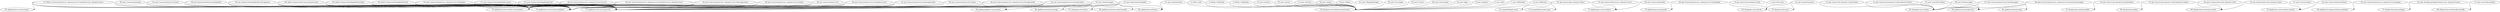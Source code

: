 strict digraph {
  "37: delete /conversations/{cnv_domain}/{cnv}/members/{usr_domain}/{usr}":w
  "3: delete /self":w
  "5: delete /self/email":w
  "4: delete /self/phone":w
  "46: delete /teams/{tid}/conversations/{cid}":w
  "54: delete /teams/{tid}/legalhold/settings":w
  "56: delete /teams/{tid}/legalhold/{uid}":w
  "10: get /activate":w
  "25: get /assets/{key_domain}/{key}":w
  "27: get /conversations/{cnv_domain}/{cnv}":w
  "28: get /conversations/{cnv_domain}/{cnv}/groupinfo":w
  "21: get /search/contacts":w
  "0: get /users/{uid_domain}/{uid}":w
  "12: get /users/{uid_domain}/{uid}/clients":w
  "13: get /users/{uid_domain}/{uid}/clients/{client}":w
  "16: get /users/{uid_domain}/{uid}/prekeys":w
  "15: get /users/{uid_domain}/{uid}/prekeys/{client}":w
  "23: post /access":w
  "11: post /activate":w
  "49: post /bot/messages":w
  "18: post /clients":w
  "20: post /connections/{uid_domain}/{uid}":w
  "31: post /conversations":w
  "30: post /conversations/join":w
  "29: post /conversations/list":w
  "32: post /conversations/one2one":w
  "33: post /conversations/{cnv_domain}/{cnv}/members":w
  "48: post /conversations/{cnv_domain}/{cnv}/proteus/messages":w
  "35: post /conversations/{cnv_domain}/{cnv}/typing":w
  "34: post /conversations/{cnv}/join":w
  "47: post /conversations/{cnv}/otr/messages":w
  "9: post /delete":w
  "61: post /i/legalhold-login":w
  "62: post /i/sso-login":w
  "59: post /i/users":w
  "60: post /i/users/spar":w
  "1: post /list-users":w
  "24: post /login":w
  "53: post /mls/commit-bundles":w
  "22: post /mls/key-packages/claim/{user_domain}/{user}":w
  "52: post /mls/messages":w
  "51: post /mls/welcome":w
  "8: post /register":w
  "57: post /teams/{tid}/legalhold/consent":w
  "55: post /teams/{tid}/legalhold/{uid}":w
  "14: post /users/list-clients":w
  "17: post /users/list-prekeys":w
  "19: put /connections/{uid_domain}/{uid}":w
  "45: put /conversations/{cnv_domain}/{cnv}/access":w
  "36: put /conversations/{cnv_domain}/{cnv}/members/{usr_domain}/{usr}":w
  "42: put /conversations/{cnv_domain}/{cnv}/message-timer":w
  "40: put /conversations/{cnv_domain}/{cnv}/name":w
  "44: put /conversations/{cnv_domain}/{cnv}/receipt-mode":w
  "26: put /conversations/{cnv}":w
  "38: put /conversations/{cnv}/members/{usr}":w
  "41: put /conversations/{cnv}/message-timer":w
  "39: put /conversations/{cnv}/name":w
  "43: put /conversations/{cnv}/receipt-mode":w
  "2: put /self":w
  "7: put /self/handle":w
  "6: put /self/locale":w
  "50: put /teams/{tid}/features/legalhold":w
  "58: put /teams/{tid}/legalhold/{uid}/approve":w
  "71: [brig]:claim-key-packages":e
  "68: [brig]:claim-multi-prekey-bundle":e
  "66: [brig]:claim-prekey":e
  "67: [brig]:claim-prekey-bundle":e
  "87: [brig]:get-mls-clients":e
  "65: [brig]:get-user-clients":e
  "63: [brig]:get-users-by-ids":e
  "64: [brig]:on-user-deleted-connections":e
  "70: [brig]:search-users":e
  "69: [brig]:send-connection-action":e
  "72: [cargohold]:get-asset":e
  "73: [cargohold]:stream-asset":e
  "77: [galley]:get-conversations":e
  "81: [galley]:leave-conversation":e
  "85: [galley]:mls-welcome":e
  "79: [galley]:on-conversation-created":e
  "74: [galley]:on-conversation-updated":e
  "83: [galley]:on-message-sent":e
  "75: [galley]:on-mls-message-sent":e
  "76: [galley]:on-new-remote-conversation":e
  "80: [galley]:on-typing-indicator-updated":e
  "78: [galley]:query-group-info":e
  "84: [galley]:send-message":e
  "88: [galley]:send-mls-commit-bundle":e
  "86: [galley]:send-mls-message":e
  "82: [galley]:update-conversation":e
  "0: get /users/{uid_domain}/{uid}":w -> "63: [brig]:get-users-by-ids":e
  "1: post /list-users":w -> "63: [brig]:get-users-by-ids":e
  "2: put /self":w -> "64: [brig]:on-user-deleted-connections":e
  "3: delete /self":w -> "64: [brig]:on-user-deleted-connections":e
  "4: delete /self/phone":w -> "64: [brig]:on-user-deleted-connections":e
  "5: delete /self/email":w -> "64: [brig]:on-user-deleted-connections":e
  "6: put /self/locale":w -> "64: [brig]:on-user-deleted-connections":e
  "7: put /self/handle":w -> "64: [brig]:on-user-deleted-connections":e
  "8: post /register":w -> "64: [brig]:on-user-deleted-connections":e
  "9: post /delete":w -> "64: [brig]:on-user-deleted-connections":e
  "10: get /activate":w -> "64: [brig]:on-user-deleted-connections":e
  "11: post /activate":w -> "64: [brig]:on-user-deleted-connections":e
  "12: get /users/{uid_domain}/{uid}/clients":w -> "65: [brig]:get-user-clients":e
  "13: get /users/{uid_domain}/{uid}/clients/{client}":w -> "65: [brig]:get-user-clients":e
  "14: post /users/list-clients":w -> "65: [brig]:get-user-clients":e
  "15: get /users/{uid_domain}/{uid}/prekeys/{client}":w -> "66: [brig]:claim-prekey":e
  "16: get /users/{uid_domain}/{uid}/prekeys":w -> "67: [brig]:claim-prekey-bundle":e
  "17: post /users/list-prekeys":w -> "68: [brig]:claim-multi-prekey-bundle":e
  "18: post /clients":w -> "64: [brig]:on-user-deleted-connections":e
  "19: put /connections/{uid_domain}/{uid}":w -> "69: [brig]:send-connection-action":e
  "20: post /connections/{uid_domain}/{uid}":w -> "69: [brig]:send-connection-action":e
  "21: get /search/contacts":w -> "63: [brig]:get-users-by-ids":e
  "21: get /search/contacts":w -> "70: [brig]:search-users":e
  "22: post /mls/key-packages/claim/{user_domain}/{user}":w -> "71: [brig]:claim-key-packages":e
  "23: post /access":w -> "64: [brig]:on-user-deleted-connections":e
  "24: post /login":w -> "64: [brig]:on-user-deleted-connections":e
  "25: get /assets/{key_domain}/{key}":w -> "72: [cargohold]:get-asset":e
  "25: get /assets/{key_domain}/{key}":w -> "73: [cargohold]:stream-asset":e
  "26: put /conversations/{cnv}":w -> "74: [galley]:on-conversation-updated":e
  "26: put /conversations/{cnv}":w -> "75: [galley]:on-mls-message-sent":e
  "26: put /conversations/{cnv}":w -> "76: [galley]:on-new-remote-conversation":e
  "27: get /conversations/{cnv_domain}/{cnv}":w -> "77: [galley]:get-conversations":e
  "28: get /conversations/{cnv_domain}/{cnv}/groupinfo":w -> "78: [galley]:query-group-info":e
  "29: post /conversations/list":w -> "77: [galley]:get-conversations":e
  "30: post /conversations/join":w -> "74: [galley]:on-conversation-updated":e
  "30: post /conversations/join":w -> "76: [galley]:on-new-remote-conversation":e
  "31: post /conversations":w -> "79: [galley]:on-conversation-created":e
  "32: post /conversations/one2one":w -> "79: [galley]:on-conversation-created":e
  "33: post /conversations/{cnv_domain}/{cnv}/members":w -> "74: [galley]:on-conversation-updated":e
  "33: post /conversations/{cnv_domain}/{cnv}/members":w -> "75: [galley]:on-mls-message-sent":e
  "33: post /conversations/{cnv_domain}/{cnv}/members":w -> "76: [galley]:on-new-remote-conversation":e
  "34: post /conversations/{cnv}/join":w -> "74: [galley]:on-conversation-updated":e
  "34: post /conversations/{cnv}/join":w -> "76: [galley]:on-new-remote-conversation":e
  "35: post /conversations/{cnv_domain}/{cnv}/typing":w -> "80: [galley]:on-typing-indicator-updated":e
  "36: put /conversations/{cnv_domain}/{cnv}/members/{usr_domain}/{usr}":w -> "74: [galley]:on-conversation-updated":e
  "36: put /conversations/{cnv_domain}/{cnv}/members/{usr_domain}/{usr}":w -> "75: [galley]:on-mls-message-sent":e
  "36: put /conversations/{cnv_domain}/{cnv}/members/{usr_domain}/{usr}":w -> "76: [galley]:on-new-remote-conversation":e
  "37: delete /conversations/{cnv_domain}/{cnv}/members/{usr_domain}/{usr}":w -> "81: [galley]:leave-conversation":e
  "37: delete /conversations/{cnv_domain}/{cnv}/members/{usr_domain}/{usr}":w -> "74: [galley]:on-conversation-updated":e
  "37: delete /conversations/{cnv_domain}/{cnv}/members/{usr_domain}/{usr}":w -> "75: [galley]:on-mls-message-sent":e
  "37: delete /conversations/{cnv_domain}/{cnv}/members/{usr_domain}/{usr}":w -> "76: [galley]:on-new-remote-conversation":e
  "38: put /conversations/{cnv}/members/{usr}":w -> "74: [galley]:on-conversation-updated":e
  "38: put /conversations/{cnv}/members/{usr}":w -> "75: [galley]:on-mls-message-sent":e
  "38: put /conversations/{cnv}/members/{usr}":w -> "76: [galley]:on-new-remote-conversation":e
  "39: put /conversations/{cnv}/name":w -> "74: [galley]:on-conversation-updated":e
  "39: put /conversations/{cnv}/name":w -> "75: [galley]:on-mls-message-sent":e
  "39: put /conversations/{cnv}/name":w -> "76: [galley]:on-new-remote-conversation":e
  "40: put /conversations/{cnv_domain}/{cnv}/name":w -> "74: [galley]:on-conversation-updated":e
  "40: put /conversations/{cnv_domain}/{cnv}/name":w -> "75: [galley]:on-mls-message-sent":e
  "40: put /conversations/{cnv_domain}/{cnv}/name":w -> "76: [galley]:on-new-remote-conversation":e
  "41: put /conversations/{cnv}/message-timer":w -> "74: [galley]:on-conversation-updated":e
  "41: put /conversations/{cnv}/message-timer":w -> "75: [galley]:on-mls-message-sent":e
  "41: put /conversations/{cnv}/message-timer":w -> "76: [galley]:on-new-remote-conversation":e
  "42: put /conversations/{cnv_domain}/{cnv}/message-timer":w -> "74: [galley]:on-conversation-updated":e
  "42: put /conversations/{cnv_domain}/{cnv}/message-timer":w -> "75: [galley]:on-mls-message-sent":e
  "42: put /conversations/{cnv_domain}/{cnv}/message-timer":w -> "76: [galley]:on-new-remote-conversation":e
  "43: put /conversations/{cnv}/receipt-mode":w -> "74: [galley]:on-conversation-updated":e
  "43: put /conversations/{cnv}/receipt-mode":w -> "75: [galley]:on-mls-message-sent":e
  "43: put /conversations/{cnv}/receipt-mode":w -> "76: [galley]:on-new-remote-conversation":e
  "43: put /conversations/{cnv}/receipt-mode":w -> "82: [galley]:update-conversation":e
  "44: put /conversations/{cnv_domain}/{cnv}/receipt-mode":w -> "74: [galley]:on-conversation-updated":e
  "44: put /conversations/{cnv_domain}/{cnv}/receipt-mode":w -> "75: [galley]:on-mls-message-sent":e
  "44: put /conversations/{cnv_domain}/{cnv}/receipt-mode":w -> "76: [galley]:on-new-remote-conversation":e
  "44: put /conversations/{cnv_domain}/{cnv}/receipt-mode":w -> "82: [galley]:update-conversation":e
  "45: put /conversations/{cnv_domain}/{cnv}/access":w -> "74: [galley]:on-conversation-updated":e
  "45: put /conversations/{cnv_domain}/{cnv}/access":w -> "75: [galley]:on-mls-message-sent":e
  "45: put /conversations/{cnv_domain}/{cnv}/access":w -> "76: [galley]:on-new-remote-conversation":e
  "46: delete /teams/{tid}/conversations/{cid}":w -> "74: [galley]:on-conversation-updated":e
  "46: delete /teams/{tid}/conversations/{cid}":w -> "75: [galley]:on-mls-message-sent":e
  "46: delete /teams/{tid}/conversations/{cid}":w -> "76: [galley]:on-new-remote-conversation":e
  "47: post /conversations/{cnv}/otr/messages":w -> "83: [galley]:on-message-sent":e
  "47: post /conversations/{cnv}/otr/messages":w -> "65: [brig]:get-user-clients":e
  "48: post /conversations/{cnv_domain}/{cnv}/proteus/messages":w -> "65: [brig]:get-user-clients":e
  "48: post /conversations/{cnv_domain}/{cnv}/proteus/messages":w -> "83: [galley]:on-message-sent":e
  "48: post /conversations/{cnv_domain}/{cnv}/proteus/messages":w -> "84: [galley]:send-message":e
  "49: post /bot/messages":w -> "83: [galley]:on-message-sent":e
  "49: post /bot/messages":w -> "65: [brig]:get-user-clients":e
  "50: put /teams/{tid}/features/legalhold":w -> "74: [galley]:on-conversation-updated":e
  "50: put /teams/{tid}/features/legalhold":w -> "75: [galley]:on-mls-message-sent":e
  "50: put /teams/{tid}/features/legalhold":w -> "76: [galley]:on-new-remote-conversation":e
  "51: post /mls/welcome":w -> "85: [galley]:mls-welcome":e
  "52: post /mls/messages":w -> "75: [galley]:on-mls-message-sent":e
  "52: post /mls/messages":w -> "86: [galley]:send-mls-message":e
  "52: post /mls/messages":w -> "74: [galley]:on-conversation-updated":e
  "52: post /mls/messages":w -> "76: [galley]:on-new-remote-conversation":e
  "52: post /mls/messages":w -> "87: [brig]:get-mls-clients":e
  "53: post /mls/commit-bundles":w -> "75: [galley]:on-mls-message-sent":e
  "53: post /mls/commit-bundles":w -> "85: [galley]:mls-welcome":e
  "53: post /mls/commit-bundles":w -> "88: [galley]:send-mls-commit-bundle":e
  "53: post /mls/commit-bundles":w -> "74: [galley]:on-conversation-updated":e
  "53: post /mls/commit-bundles":w -> "76: [galley]:on-new-remote-conversation":e
  "53: post /mls/commit-bundles":w -> "87: [brig]:get-mls-clients":e
  "54: delete /teams/{tid}/legalhold/settings":w -> "74: [galley]:on-conversation-updated":e
  "54: delete /teams/{tid}/legalhold/settings":w -> "75: [galley]:on-mls-message-sent":e
  "54: delete /teams/{tid}/legalhold/settings":w -> "76: [galley]:on-new-remote-conversation":e
  "55: post /teams/{tid}/legalhold/{uid}":w -> "74: [galley]:on-conversation-updated":e
  "55: post /teams/{tid}/legalhold/{uid}":w -> "75: [galley]:on-mls-message-sent":e
  "55: post /teams/{tid}/legalhold/{uid}":w -> "76: [galley]:on-new-remote-conversation":e
  "56: delete /teams/{tid}/legalhold/{uid}":w -> "74: [galley]:on-conversation-updated":e
  "56: delete /teams/{tid}/legalhold/{uid}":w -> "75: [galley]:on-mls-message-sent":e
  "56: delete /teams/{tid}/legalhold/{uid}":w -> "76: [galley]:on-new-remote-conversation":e
  "57: post /teams/{tid}/legalhold/consent":w -> "74: [galley]:on-conversation-updated":e
  "57: post /teams/{tid}/legalhold/consent":w -> "75: [galley]:on-mls-message-sent":e
  "57: post /teams/{tid}/legalhold/consent":w -> "76: [galley]:on-new-remote-conversation":e
  "58: put /teams/{tid}/legalhold/{uid}/approve":w -> "74: [galley]:on-conversation-updated":e
  "58: put /teams/{tid}/legalhold/{uid}/approve":w -> "75: [galley]:on-mls-message-sent":e
  "58: put /teams/{tid}/legalhold/{uid}/approve":w -> "76: [galley]:on-new-remote-conversation":e
  "59: post /i/users":w -> "64: [brig]:on-user-deleted-connections":e
  "60: post /i/users/spar":w -> "64: [brig]:on-user-deleted-connections":e
  "61: post /i/legalhold-login":w -> "64: [brig]:on-user-deleted-connections":e
  "62: post /i/sso-login":w -> "64: [brig]:on-user-deleted-connections":e
}
